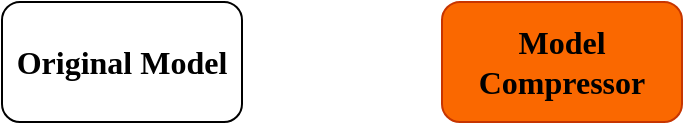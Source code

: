 <mxfile version="24.7.16">
  <diagram name="Trang-1" id="JqWufUMo1YawlZKLsDzj">
    <mxGraphModel dx="496" dy="1447" grid="1" gridSize="10" guides="1" tooltips="1" connect="1" arrows="1" fold="1" page="1" pageScale="1" pageWidth="827" pageHeight="1169" math="0" shadow="0">
      <root>
        <mxCell id="0" />
        <mxCell id="1" parent="0" />
        <mxCell id="Lr69Wq48RwQ8DJ6pYq4B-3" style="edgeStyle=orthogonalEdgeStyle;rounded=0;orthogonalLoop=1;jettySize=auto;html=1;entryX=0;entryY=0.5;entryDx=0;entryDy=0;fillColor=#f8cecc;strokeColor=#FFFFFF;strokeWidth=3;endArrow=block;endFill=1;" edge="1" parent="1" source="Lr69Wq48RwQ8DJ6pYq4B-1" target="Lr69Wq48RwQ8DJ6pYq4B-2">
          <mxGeometry relative="1" as="geometry" />
        </mxCell>
        <mxCell id="Lr69Wq48RwQ8DJ6pYq4B-1" value="&lt;font face=&quot;Times New Roman&quot; style=&quot;font-size: 16px;&quot;&gt;Original Model&lt;/font&gt;" style="rounded=1;whiteSpace=wrap;html=1;fontStyle=1" vertex="1" parent="1">
          <mxGeometry x="100" y="-40" width="120" height="60" as="geometry" />
        </mxCell>
        <mxCell id="Lr69Wq48RwQ8DJ6pYq4B-2" value="&lt;font style=&quot;font-size: 16px;&quot; face=&quot;Times New Roman&quot;&gt;&lt;b&gt;Model Compressor&lt;/b&gt;&lt;/font&gt;" style="rounded=1;whiteSpace=wrap;html=1;fillColor=#fa6800;strokeColor=#C73500;fontColor=#000000;" vertex="1" parent="1">
          <mxGeometry x="320" y="-40" width="120" height="60" as="geometry" />
        </mxCell>
      </root>
    </mxGraphModel>
  </diagram>
</mxfile>

